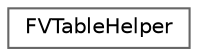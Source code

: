 digraph "Graphical Class Hierarchy"
{
 // INTERACTIVE_SVG=YES
 // LATEX_PDF_SIZE
  bgcolor="transparent";
  edge [fontname=Helvetica,fontsize=10,labelfontname=Helvetica,labelfontsize=10];
  node [fontname=Helvetica,fontsize=10,shape=box,height=0.2,width=0.4];
  rankdir="LR";
  Node0 [id="Node000000",label="FVTableHelper",height=0.2,width=0.4,color="grey40", fillcolor="white", style="filled",URL="$d9/d31/classFVTableHelper.html",tooltip="DO NOT USE."];
}
